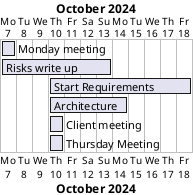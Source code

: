 @startgantt Week 3 Plan
Project starts 2024-10-7
[Monday meeting] starts 2024-10-7 and ends 2024-10-7
[Risks write up] starts 2024-10-7 and lasts 7 days
[Start Requirements] starts 2024-10-10 and lasts 9 days
[Architecture] starts 2024-10-10 and lasts 5 days
[Client meeting] starts 2024-10-10 and ends 2024-10-10
[Thursday Meeting] starts 2024-10-10 and ends 2024-10-10
@endgantt 